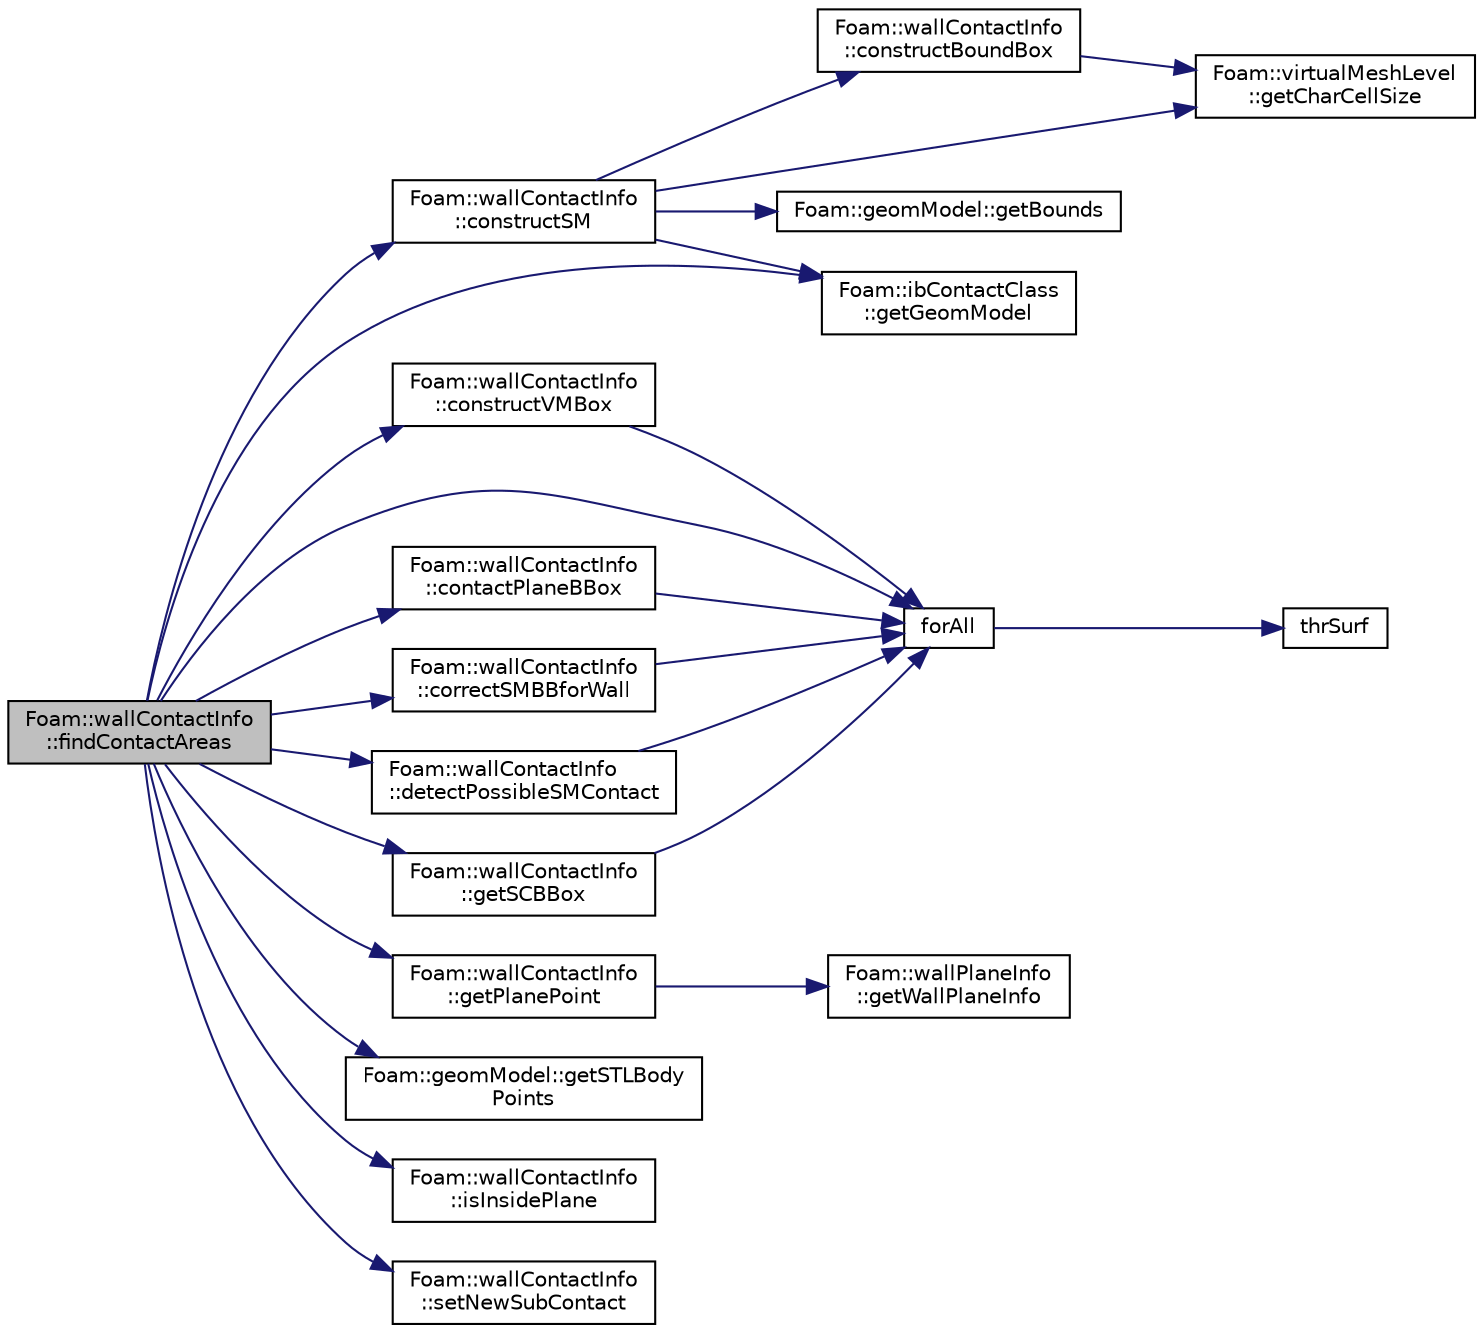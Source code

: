 digraph "Foam::wallContactInfo::findContactAreas"
{
 // LATEX_PDF_SIZE
  edge [fontname="Helvetica",fontsize="10",labelfontname="Helvetica",labelfontsize="10"];
  node [fontname="Helvetica",fontsize="10",shape=record];
  rankdir="LR";
  Node1 [label="Foam::wallContactInfo\l::findContactAreas",height=0.2,width=0.4,color="black", fillcolor="grey75", style="filled", fontcolor="black",tooltip=" "];
  Node1 -> Node2 [color="midnightblue",fontsize="10",style="solid",fontname="Helvetica"];
  Node2 [label="Foam::wallContactInfo\l::constructSM",height=0.2,width=0.4,color="black", fillcolor="white", style="filled",URL="$classFoam_1_1wallContactInfo.html#ab5e6d7158217580908fe5277d3546a3d",tooltip=" "];
  Node2 -> Node3 [color="midnightblue",fontsize="10",style="solid",fontname="Helvetica"];
  Node3 [label="Foam::wallContactInfo\l::constructBoundBox",height=0.2,width=0.4,color="black", fillcolor="white", style="filled",URL="$classFoam_1_1wallContactInfo.html#a5aa979867d5552dc8a406aea6092d2a6",tooltip=" "];
  Node3 -> Node4 [color="midnightblue",fontsize="10",style="solid",fontname="Helvetica"];
  Node4 [label="Foam::virtualMeshLevel\l::getCharCellSize",height=0.2,width=0.4,color="black", fillcolor="white", style="filled",URL="$classFoam_1_1virtualMeshLevel.html#abf8d27023f69edf8a775e41a98b873dc",tooltip=" "];
  Node2 -> Node5 [color="midnightblue",fontsize="10",style="solid",fontname="Helvetica"];
  Node5 [label="Foam::geomModel::getBounds",height=0.2,width=0.4,color="black", fillcolor="white", style="filled",URL="$classFoam_1_1geomModel.html#a3e96ac9daa9bf49715d933c93f1f817a",tooltip=" "];
  Node2 -> Node4 [color="midnightblue",fontsize="10",style="solid",fontname="Helvetica"];
  Node2 -> Node6 [color="midnightblue",fontsize="10",style="solid",fontname="Helvetica"];
  Node6 [label="Foam::ibContactClass\l::getGeomModel",height=0.2,width=0.4,color="black", fillcolor="white", style="filled",URL="$classFoam_1_1ibContactClass.html#af24117aa9d6b8a28c64ce11354a2fa35",tooltip=" "];
  Node1 -> Node7 [color="midnightblue",fontsize="10",style="solid",fontname="Helvetica"];
  Node7 [label="Foam::wallContactInfo\l::constructVMBox",height=0.2,width=0.4,color="black", fillcolor="white", style="filled",URL="$classFoam_1_1wallContactInfo.html#a3e65b0739791e0bcdfa21c3d395808c5",tooltip=" "];
  Node7 -> Node8 [color="midnightblue",fontsize="10",style="solid",fontname="Helvetica"];
  Node8 [label="forAll",height=0.2,width=0.4,color="black", fillcolor="white", style="filled",URL="$addModels_2initializeAddModels_8H.html#adcd69a620b2d93c893cbf0e92bb7c5d7",tooltip=" "];
  Node8 -> Node9 [color="midnightblue",fontsize="10",style="solid",fontname="Helvetica"];
  Node9 [label="thrSurf",height=0.2,width=0.4,color="black", fillcolor="white", style="filled",URL="$addModels_2initializeAddModels_8H.html#a12947c9cf4cff46d3d0a324e3e718f45",tooltip=" "];
  Node1 -> Node10 [color="midnightblue",fontsize="10",style="solid",fontname="Helvetica"];
  Node10 [label="Foam::wallContactInfo\l::contactPlaneBBox",height=0.2,width=0.4,color="black", fillcolor="white", style="filled",URL="$classFoam_1_1wallContactInfo.html#a04758d72a4a74b82b060f83132270a15",tooltip=" "];
  Node10 -> Node8 [color="midnightblue",fontsize="10",style="solid",fontname="Helvetica"];
  Node1 -> Node11 [color="midnightblue",fontsize="10",style="solid",fontname="Helvetica"];
  Node11 [label="Foam::wallContactInfo\l::correctSMBBforWall",height=0.2,width=0.4,color="black", fillcolor="white", style="filled",URL="$classFoam_1_1wallContactInfo.html#a7f2c4489a75a2fad02e267d07488051b",tooltip=" "];
  Node11 -> Node8 [color="midnightblue",fontsize="10",style="solid",fontname="Helvetica"];
  Node1 -> Node12 [color="midnightblue",fontsize="10",style="solid",fontname="Helvetica"];
  Node12 [label="Foam::wallContactInfo\l::detectPossibleSMContact",height=0.2,width=0.4,color="black", fillcolor="white", style="filled",URL="$classFoam_1_1wallContactInfo.html#a04b1c5a07688c1b41bc04c38b0ecf2de",tooltip=" "];
  Node12 -> Node8 [color="midnightblue",fontsize="10",style="solid",fontname="Helvetica"];
  Node1 -> Node8 [color="midnightblue",fontsize="10",style="solid",fontname="Helvetica"];
  Node1 -> Node6 [color="midnightblue",fontsize="10",style="solid",fontname="Helvetica"];
  Node1 -> Node13 [color="midnightblue",fontsize="10",style="solid",fontname="Helvetica"];
  Node13 [label="Foam::wallContactInfo\l::getPlanePoint",height=0.2,width=0.4,color="black", fillcolor="white", style="filled",URL="$classFoam_1_1wallContactInfo.html#a5605d580b8832454608e604198cc0566",tooltip=" "];
  Node13 -> Node14 [color="midnightblue",fontsize="10",style="solid",fontname="Helvetica"];
  Node14 [label="Foam::wallPlaneInfo\l::getWallPlaneInfo",height=0.2,width=0.4,color="black", fillcolor="white", style="filled",URL="$classFoam_1_1wallPlaneInfo.html#a79ee79cd0b68dc6afe60152453f29fa7",tooltip=" "];
  Node1 -> Node15 [color="midnightblue",fontsize="10",style="solid",fontname="Helvetica"];
  Node15 [label="Foam::wallContactInfo\l::getSCBBox",height=0.2,width=0.4,color="black", fillcolor="white", style="filled",URL="$classFoam_1_1wallContactInfo.html#a697e9dc192b32f87daeb50308d0b94da",tooltip=" "];
  Node15 -> Node8 [color="midnightblue",fontsize="10",style="solid",fontname="Helvetica"];
  Node1 -> Node16 [color="midnightblue",fontsize="10",style="solid",fontname="Helvetica"];
  Node16 [label="Foam::geomModel::getSTLBody\lPoints",height=0.2,width=0.4,color="black", fillcolor="white", style="filled",URL="$classFoam_1_1geomModel.html#a21fdbb9bd4dbc303d044e9f27b0550b1",tooltip=" "];
  Node1 -> Node17 [color="midnightblue",fontsize="10",style="solid",fontname="Helvetica"];
  Node17 [label="Foam::wallContactInfo\l::isInsidePlane",height=0.2,width=0.4,color="black", fillcolor="white", style="filled",URL="$classFoam_1_1wallContactInfo.html#a9a248b087ea6be1fb199a7a47d5d7f1b",tooltip=" "];
  Node1 -> Node18 [color="midnightblue",fontsize="10",style="solid",fontname="Helvetica"];
  Node18 [label="Foam::wallContactInfo\l::setNewSubContact",height=0.2,width=0.4,color="black", fillcolor="white", style="filled",URL="$classFoam_1_1wallContactInfo.html#a8f3aa12a5c78b07186c8d1c55a792e03",tooltip=" "];
}
